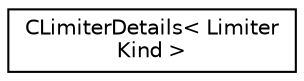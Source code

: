 digraph "Graphical Class Hierarchy"
{
 // LATEX_PDF_SIZE
  edge [fontname="Helvetica",fontsize="10",labelfontname="Helvetica",labelfontsize="10"];
  node [fontname="Helvetica",fontsize="10",shape=record];
  rankdir="LR";
  Node0 [label="CLimiterDetails\< Limiter\lKind \>",height=0.2,width=0.4,color="black", fillcolor="white", style="filled",URL="$structCLimiterDetails.html",tooltip="A traits class for limiters, see notes for \"computeLimiters_impl()\"."];
}

